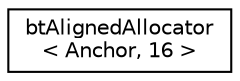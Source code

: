 digraph "Graphical Class Hierarchy"
{
  edge [fontname="Helvetica",fontsize="10",labelfontname="Helvetica",labelfontsize="10"];
  node [fontname="Helvetica",fontsize="10",shape=record];
  rankdir="LR";
  Node1 [label="btAlignedAllocator\l\< Anchor, 16 \>",height=0.2,width=0.4,color="black", fillcolor="white", style="filled",URL="$classbt_aligned_allocator.html"];
}
